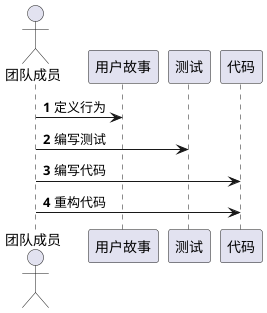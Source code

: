 @startuml
skinparam sequenceBackgroundColor #ABEBC6
skinparam sequenceBorderColor #27AE60
skinparam sequenceFontColor #145A32
autonumber
actor "团队成员" as team
participant "用户故事" as userstory
participant "测试" as tests
participant "代码" as code
team -> userstory : 定义行为
team -> tests : 编写测试
team -> code : 编写代码
team -> code : 重构代码
@enduml
